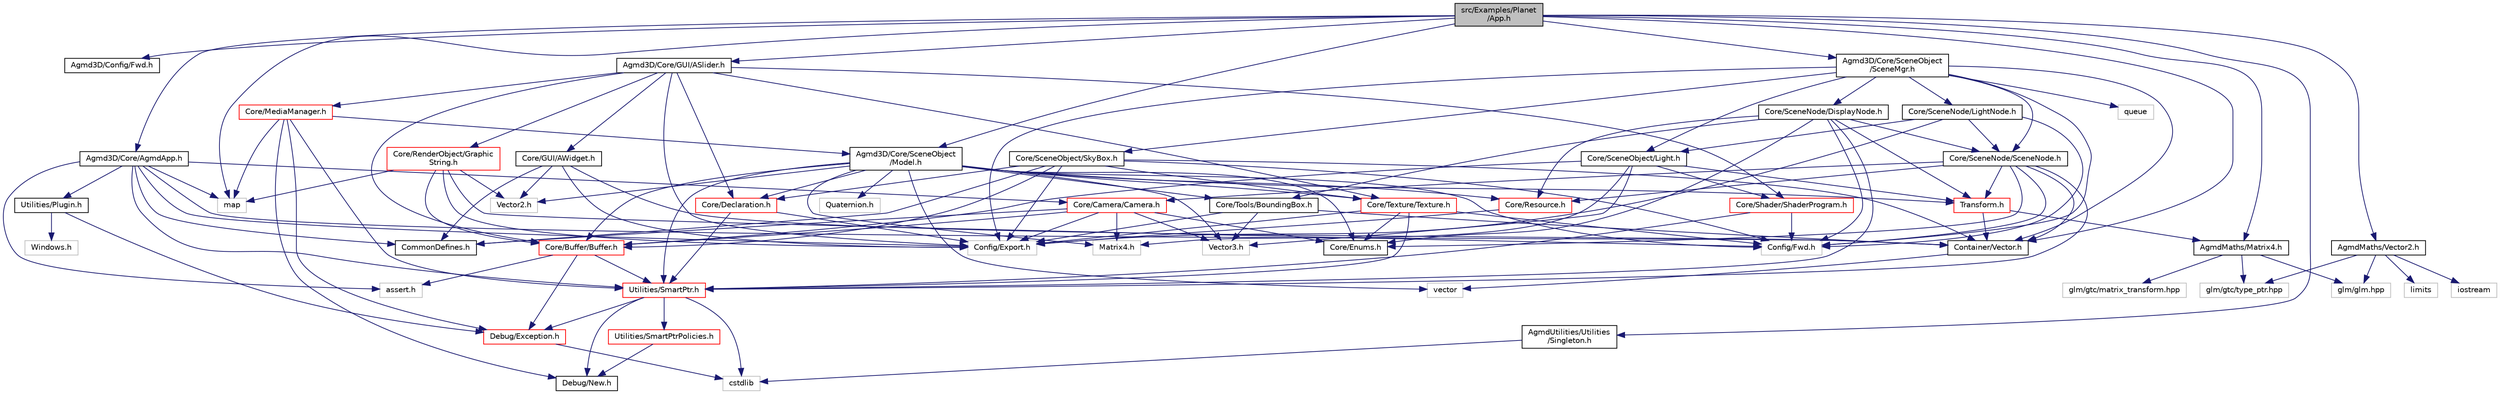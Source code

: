 digraph "src/Examples/Planet/App.h"
{
  edge [fontname="Helvetica",fontsize="10",labelfontname="Helvetica",labelfontsize="10"];
  node [fontname="Helvetica",fontsize="10",shape=record];
  Node1 [label="src/Examples/Planet\l/App.h",height=0.2,width=0.4,color="black", fillcolor="grey75", style="filled" fontcolor="black"];
  Node1 -> Node2 [color="midnightblue",fontsize="10",style="solid"];
  Node2 [label="Agmd3D/Config/Fwd.h",height=0.2,width=0.4,color="black", fillcolor="white", style="filled",URL="$_agmd3_d_2_config_2_fwd_8h.html"];
  Node1 -> Node3 [color="midnightblue",fontsize="10",style="solid"];
  Node3 [label="Agmd3D/Core/AgmdApp.h",height=0.2,width=0.4,color="black", fillcolor="white", style="filled",URL="$_agmd3_d_2_core_2_agmd_app_8h.html"];
  Node3 -> Node4 [color="midnightblue",fontsize="10",style="solid"];
  Node4 [label="Config/Export.h",height=0.2,width=0.4,color="grey75", fillcolor="white", style="filled"];
  Node3 -> Node5 [color="midnightblue",fontsize="10",style="solid"];
  Node5 [label="Utilities/Plugin.h",height=0.2,width=0.4,color="black", fillcolor="white", style="filled",URL="$_plugin_8h.html"];
  Node5 -> Node6 [color="midnightblue",fontsize="10",style="solid"];
  Node6 [label="Debug/Exception.h",height=0.2,width=0.4,color="red", fillcolor="white", style="filled",URL="$_exception_8h.html"];
  Node6 -> Node7 [color="midnightblue",fontsize="10",style="solid"];
  Node7 [label="cstdlib",height=0.2,width=0.4,color="grey75", fillcolor="white", style="filled"];
  Node5 -> Node8 [color="midnightblue",fontsize="10",style="solid"];
  Node8 [label="Windows.h",height=0.2,width=0.4,color="grey75", fillcolor="white", style="filled"];
  Node3 -> Node9 [color="midnightblue",fontsize="10",style="solid"];
  Node9 [label="Utilities/SmartPtr.h",height=0.2,width=0.4,color="red", fillcolor="white", style="filled",URL="$_smart_ptr_8h.html"];
  Node9 -> Node7 [color="midnightblue",fontsize="10",style="solid"];
  Node9 -> Node10 [color="midnightblue",fontsize="10",style="solid"];
  Node10 [label="Utilities/SmartPtrPolicies.h",height=0.2,width=0.4,color="red", fillcolor="white", style="filled",URL="$_smart_ptr_policies_8h.html"];
  Node10 -> Node11 [color="midnightblue",fontsize="10",style="solid"];
  Node11 [label="Debug/New.h",height=0.2,width=0.4,color="black", fillcolor="white", style="filled",URL="$_new_8h.html"];
  Node9 -> Node6 [color="midnightblue",fontsize="10",style="solid"];
  Node9 -> Node11 [color="midnightblue",fontsize="10",style="solid"];
  Node3 -> Node12 [color="midnightblue",fontsize="10",style="solid"];
  Node12 [label="map",height=0.2,width=0.4,color="grey75", fillcolor="white", style="filled"];
  Node3 -> Node13 [color="midnightblue",fontsize="10",style="solid"];
  Node13 [label="assert.h",height=0.2,width=0.4,color="grey75", fillcolor="white", style="filled"];
  Node3 -> Node14 [color="midnightblue",fontsize="10",style="solid"];
  Node14 [label="CommonDefines.h",height=0.2,width=0.4,color="black", fillcolor="white", style="filled",URL="$_common_defines_8h.html"];
  Node3 -> Node15 [color="midnightblue",fontsize="10",style="solid"];
  Node15 [label="Core/Camera/Camera.h",height=0.2,width=0.4,color="red", fillcolor="white", style="filled",URL="$_camera_8h.html"];
  Node15 -> Node4 [color="midnightblue",fontsize="10",style="solid"];
  Node15 -> Node16 [color="midnightblue",fontsize="10",style="solid"];
  Node16 [label="Core/Buffer/Buffer.h",height=0.2,width=0.4,color="red", fillcolor="white", style="filled",URL="$_buffer_8h.html"];
  Node16 -> Node9 [color="midnightblue",fontsize="10",style="solid"];
  Node16 -> Node6 [color="midnightblue",fontsize="10",style="solid"];
  Node16 -> Node13 [color="midnightblue",fontsize="10",style="solid"];
  Node15 -> Node17 [color="midnightblue",fontsize="10",style="solid"];
  Node17 [label="Core/Enums.h",height=0.2,width=0.4,color="black", fillcolor="white", style="filled",URL="$_enums_8h.html"];
  Node15 -> Node18 [color="midnightblue",fontsize="10",style="solid"];
  Node18 [label="Vector3.h",height=0.2,width=0.4,color="grey75", fillcolor="white", style="filled"];
  Node15 -> Node19 [color="midnightblue",fontsize="10",style="solid"];
  Node19 [label="Matrix4.h",height=0.2,width=0.4,color="grey75", fillcolor="white", style="filled"];
  Node15 -> Node14 [color="midnightblue",fontsize="10",style="solid"];
  Node3 -> Node20 [color="midnightblue",fontsize="10",style="solid"];
  Node20 [label="Container/Vector.h",height=0.2,width=0.4,color="black", fillcolor="white", style="filled",URL="$_vector_8h.html"];
  Node20 -> Node21 [color="midnightblue",fontsize="10",style="solid"];
  Node21 [label="vector",height=0.2,width=0.4,color="grey75", fillcolor="white", style="filled"];
  Node1 -> Node22 [color="midnightblue",fontsize="10",style="solid"];
  Node22 [label="AgmdMaths/Vector2.h",height=0.2,width=0.4,color="black", fillcolor="white", style="filled",URL="$_agmd_maths_2_vector2_8h.html"];
  Node22 -> Node23 [color="midnightblue",fontsize="10",style="solid"];
  Node23 [label="limits",height=0.2,width=0.4,color="grey75", fillcolor="white", style="filled"];
  Node22 -> Node24 [color="midnightblue",fontsize="10",style="solid"];
  Node24 [label="iostream",height=0.2,width=0.4,color="grey75", fillcolor="white", style="filled"];
  Node22 -> Node25 [color="midnightblue",fontsize="10",style="solid"];
  Node25 [label="glm/glm.hpp",height=0.2,width=0.4,color="grey75", fillcolor="white", style="filled"];
  Node22 -> Node26 [color="midnightblue",fontsize="10",style="solid"];
  Node26 [label="glm/gtc/type_ptr.hpp",height=0.2,width=0.4,color="grey75", fillcolor="white", style="filled"];
  Node1 -> Node27 [color="midnightblue",fontsize="10",style="solid"];
  Node27 [label="AgmdMaths/Matrix4.h",height=0.2,width=0.4,color="black", fillcolor="white", style="filled",URL="$_agmd_maths_2_matrix4_8h.html"];
  Node27 -> Node25 [color="midnightblue",fontsize="10",style="solid"];
  Node27 -> Node26 [color="midnightblue",fontsize="10",style="solid"];
  Node27 -> Node28 [color="midnightblue",fontsize="10",style="solid"];
  Node28 [label="glm/gtc/matrix_transform.hpp",height=0.2,width=0.4,color="grey75", fillcolor="white", style="filled"];
  Node1 -> Node29 [color="midnightblue",fontsize="10",style="solid"];
  Node29 [label="AgmdUtilities/Utilities\l/Singleton.h",height=0.2,width=0.4,color="black", fillcolor="white", style="filled",URL="$_agmd_utilities_2_utilities_2_singleton_8h.html"];
  Node29 -> Node7 [color="midnightblue",fontsize="10",style="solid"];
  Node1 -> Node30 [color="midnightblue",fontsize="10",style="solid"];
  Node30 [label="Agmd3D/Core/SceneObject\l/Model.h",height=0.2,width=0.4,color="black", fillcolor="white", style="filled",URL="$_model_8h.html"];
  Node30 -> Node31 [color="midnightblue",fontsize="10",style="solid"];
  Node31 [label="Config/Fwd.h",height=0.2,width=0.4,color="grey75", fillcolor="white", style="filled"];
  Node30 -> Node32 [color="midnightblue",fontsize="10",style="solid"];
  Node32 [label="Core/Resource.h",height=0.2,width=0.4,color="red", fillcolor="white", style="filled",URL="$_resource_8h.html"];
  Node32 -> Node4 [color="midnightblue",fontsize="10",style="solid"];
  Node30 -> Node16 [color="midnightblue",fontsize="10",style="solid"];
  Node30 -> Node33 [color="midnightblue",fontsize="10",style="solid"];
  Node33 [label="Core/Declaration.h",height=0.2,width=0.4,color="red", fillcolor="white", style="filled",URL="$_declaration_8h.html"];
  Node33 -> Node4 [color="midnightblue",fontsize="10",style="solid"];
  Node33 -> Node9 [color="midnightblue",fontsize="10",style="solid"];
  Node30 -> Node34 [color="midnightblue",fontsize="10",style="solid"];
  Node34 [label="Core/Texture/Texture.h",height=0.2,width=0.4,color="red", fillcolor="white", style="filled",URL="$_texture_8h.html"];
  Node34 -> Node31 [color="midnightblue",fontsize="10",style="solid"];
  Node34 -> Node4 [color="midnightblue",fontsize="10",style="solid"];
  Node34 -> Node17 [color="midnightblue",fontsize="10",style="solid"];
  Node34 -> Node9 [color="midnightblue",fontsize="10",style="solid"];
  Node30 -> Node17 [color="midnightblue",fontsize="10",style="solid"];
  Node30 -> Node9 [color="midnightblue",fontsize="10",style="solid"];
  Node30 -> Node35 [color="midnightblue",fontsize="10",style="solid"];
  Node35 [label="Vector2.h",height=0.2,width=0.4,color="grey75", fillcolor="white", style="filled"];
  Node30 -> Node18 [color="midnightblue",fontsize="10",style="solid"];
  Node30 -> Node19 [color="midnightblue",fontsize="10",style="solid"];
  Node30 -> Node36 [color="midnightblue",fontsize="10",style="solid"];
  Node36 [label="Quaternion.h",height=0.2,width=0.4,color="grey75", fillcolor="white", style="filled"];
  Node30 -> Node37 [color="midnightblue",fontsize="10",style="solid"];
  Node37 [label="Transform.h",height=0.2,width=0.4,color="red", fillcolor="white", style="filled",URL="$_transform_8h.html"];
  Node37 -> Node27 [color="midnightblue",fontsize="10",style="solid"];
  Node37 -> Node20 [color="midnightblue",fontsize="10",style="solid"];
  Node30 -> Node38 [color="midnightblue",fontsize="10",style="solid"];
  Node38 [label="Core/Tools/BoundingBox.h",height=0.2,width=0.4,color="black", fillcolor="white", style="filled",URL="$_bounding_box_8h.html"];
  Node38 -> Node18 [color="midnightblue",fontsize="10",style="solid"];
  Node38 -> Node4 [color="midnightblue",fontsize="10",style="solid"];
  Node38 -> Node20 [color="midnightblue",fontsize="10",style="solid"];
  Node30 -> Node21 [color="midnightblue",fontsize="10",style="solid"];
  Node1 -> Node39 [color="midnightblue",fontsize="10",style="solid"];
  Node39 [label="Agmd3D/Core/SceneObject\l/SceneMgr.h",height=0.2,width=0.4,color="black", fillcolor="white", style="filled",URL="$_scene_mgr_8h.html"];
  Node39 -> Node4 [color="midnightblue",fontsize="10",style="solid"];
  Node39 -> Node31 [color="midnightblue",fontsize="10",style="solid"];
  Node39 -> Node40 [color="midnightblue",fontsize="10",style="solid"];
  Node40 [label="Core/SceneNode/SceneNode.h",height=0.2,width=0.4,color="black", fillcolor="white", style="filled",URL="$_scene_node_8h.html"];
  Node40 -> Node31 [color="midnightblue",fontsize="10",style="solid"];
  Node40 -> Node32 [color="midnightblue",fontsize="10",style="solid"];
  Node40 -> Node17 [color="midnightblue",fontsize="10",style="solid"];
  Node40 -> Node15 [color="midnightblue",fontsize="10",style="solid"];
  Node40 -> Node9 [color="midnightblue",fontsize="10",style="solid"];
  Node40 -> Node37 [color="midnightblue",fontsize="10",style="solid"];
  Node40 -> Node20 [color="midnightblue",fontsize="10",style="solid"];
  Node39 -> Node41 [color="midnightblue",fontsize="10",style="solid"];
  Node41 [label="Core/SceneNode/DisplayNode.h",height=0.2,width=0.4,color="black", fillcolor="white", style="filled",URL="$_display_node_8h.html"];
  Node41 -> Node31 [color="midnightblue",fontsize="10",style="solid"];
  Node41 -> Node32 [color="midnightblue",fontsize="10",style="solid"];
  Node41 -> Node17 [color="midnightblue",fontsize="10",style="solid"];
  Node41 -> Node9 [color="midnightblue",fontsize="10",style="solid"];
  Node41 -> Node37 [color="midnightblue",fontsize="10",style="solid"];
  Node41 -> Node40 [color="midnightblue",fontsize="10",style="solid"];
  Node41 -> Node38 [color="midnightblue",fontsize="10",style="solid"];
  Node39 -> Node42 [color="midnightblue",fontsize="10",style="solid"];
  Node42 [label="Core/SceneNode/LightNode.h",height=0.2,width=0.4,color="black", fillcolor="white", style="filled",URL="$_light_node_8h.html"];
  Node42 -> Node4 [color="midnightblue",fontsize="10",style="solid"];
  Node42 -> Node31 [color="midnightblue",fontsize="10",style="solid"];
  Node42 -> Node40 [color="midnightblue",fontsize="10",style="solid"];
  Node42 -> Node43 [color="midnightblue",fontsize="10",style="solid"];
  Node43 [label="Core/SceneObject/Light.h",height=0.2,width=0.4,color="black", fillcolor="white", style="filled",URL="$_light_8h.html"];
  Node43 -> Node16 [color="midnightblue",fontsize="10",style="solid"];
  Node43 -> Node44 [color="midnightblue",fontsize="10",style="solid"];
  Node44 [label="Core/Shader/ShaderProgram.h",height=0.2,width=0.4,color="red", fillcolor="white", style="filled",URL="$_shader_program_8h.html"];
  Node44 -> Node31 [color="midnightblue",fontsize="10",style="solid"];
  Node44 -> Node9 [color="midnightblue",fontsize="10",style="solid"];
  Node43 -> Node37 [color="midnightblue",fontsize="10",style="solid"];
  Node43 -> Node18 [color="midnightblue",fontsize="10",style="solid"];
  Node43 -> Node19 [color="midnightblue",fontsize="10",style="solid"];
  Node39 -> Node43 [color="midnightblue",fontsize="10",style="solid"];
  Node39 -> Node45 [color="midnightblue",fontsize="10",style="solid"];
  Node45 [label="Core/SceneObject/SkyBox.h",height=0.2,width=0.4,color="black", fillcolor="white", style="filled",URL="$_sky_box_8h.html"];
  Node45 -> Node31 [color="midnightblue",fontsize="10",style="solid"];
  Node45 -> Node4 [color="midnightblue",fontsize="10",style="solid"];
  Node45 -> Node34 [color="midnightblue",fontsize="10",style="solid"];
  Node45 -> Node33 [color="midnightblue",fontsize="10",style="solid"];
  Node45 -> Node16 [color="midnightblue",fontsize="10",style="solid"];
  Node45 -> Node14 [color="midnightblue",fontsize="10",style="solid"];
  Node45 -> Node20 [color="midnightblue",fontsize="10",style="solid"];
  Node39 -> Node20 [color="midnightblue",fontsize="10",style="solid"];
  Node39 -> Node46 [color="midnightblue",fontsize="10",style="solid"];
  Node46 [label="queue",height=0.2,width=0.4,color="grey75", fillcolor="white", style="filled"];
  Node1 -> Node47 [color="midnightblue",fontsize="10",style="solid"];
  Node47 [label="Agmd3D/Core/GUI/ASlider.h",height=0.2,width=0.4,color="black", fillcolor="white", style="filled",URL="$_a_slider_8h.html"];
  Node47 -> Node4 [color="midnightblue",fontsize="10",style="solid"];
  Node47 -> Node48 [color="midnightblue",fontsize="10",style="solid"];
  Node48 [label="Core/GUI/AWidget.h",height=0.2,width=0.4,color="black", fillcolor="white", style="filled",URL="$_a_widget_8h.html"];
  Node48 -> Node4 [color="midnightblue",fontsize="10",style="solid"];
  Node48 -> Node35 [color="midnightblue",fontsize="10",style="solid"];
  Node48 -> Node14 [color="midnightblue",fontsize="10",style="solid"];
  Node48 -> Node20 [color="midnightblue",fontsize="10",style="solid"];
  Node47 -> Node34 [color="midnightblue",fontsize="10",style="solid"];
  Node47 -> Node16 [color="midnightblue",fontsize="10",style="solid"];
  Node47 -> Node33 [color="midnightblue",fontsize="10",style="solid"];
  Node47 -> Node44 [color="midnightblue",fontsize="10",style="solid"];
  Node47 -> Node49 [color="midnightblue",fontsize="10",style="solid"];
  Node49 [label="Core/MediaManager.h",height=0.2,width=0.4,color="red", fillcolor="white", style="filled",URL="$_media_manager_8h.html"];
  Node49 -> Node9 [color="midnightblue",fontsize="10",style="solid"];
  Node49 -> Node30 [color="midnightblue",fontsize="10",style="solid"];
  Node49 -> Node6 [color="midnightblue",fontsize="10",style="solid"];
  Node49 -> Node12 [color="midnightblue",fontsize="10",style="solid"];
  Node49 -> Node11 [color="midnightblue",fontsize="10",style="solid"];
  Node47 -> Node50 [color="midnightblue",fontsize="10",style="solid"];
  Node50 [label="Core/RenderObject/Graphic\lString.h",height=0.2,width=0.4,color="red", fillcolor="white", style="filled",URL="$_graphic_string_8h.html"];
  Node50 -> Node4 [color="midnightblue",fontsize="10",style="solid"];
  Node50 -> Node31 [color="midnightblue",fontsize="10",style="solid"];
  Node50 -> Node16 [color="midnightblue",fontsize="10",style="solid"];
  Node50 -> Node35 [color="midnightblue",fontsize="10",style="solid"];
  Node50 -> Node12 [color="midnightblue",fontsize="10",style="solid"];
  Node1 -> Node12 [color="midnightblue",fontsize="10",style="solid"];
  Node1 -> Node20 [color="midnightblue",fontsize="10",style="solid"];
}
